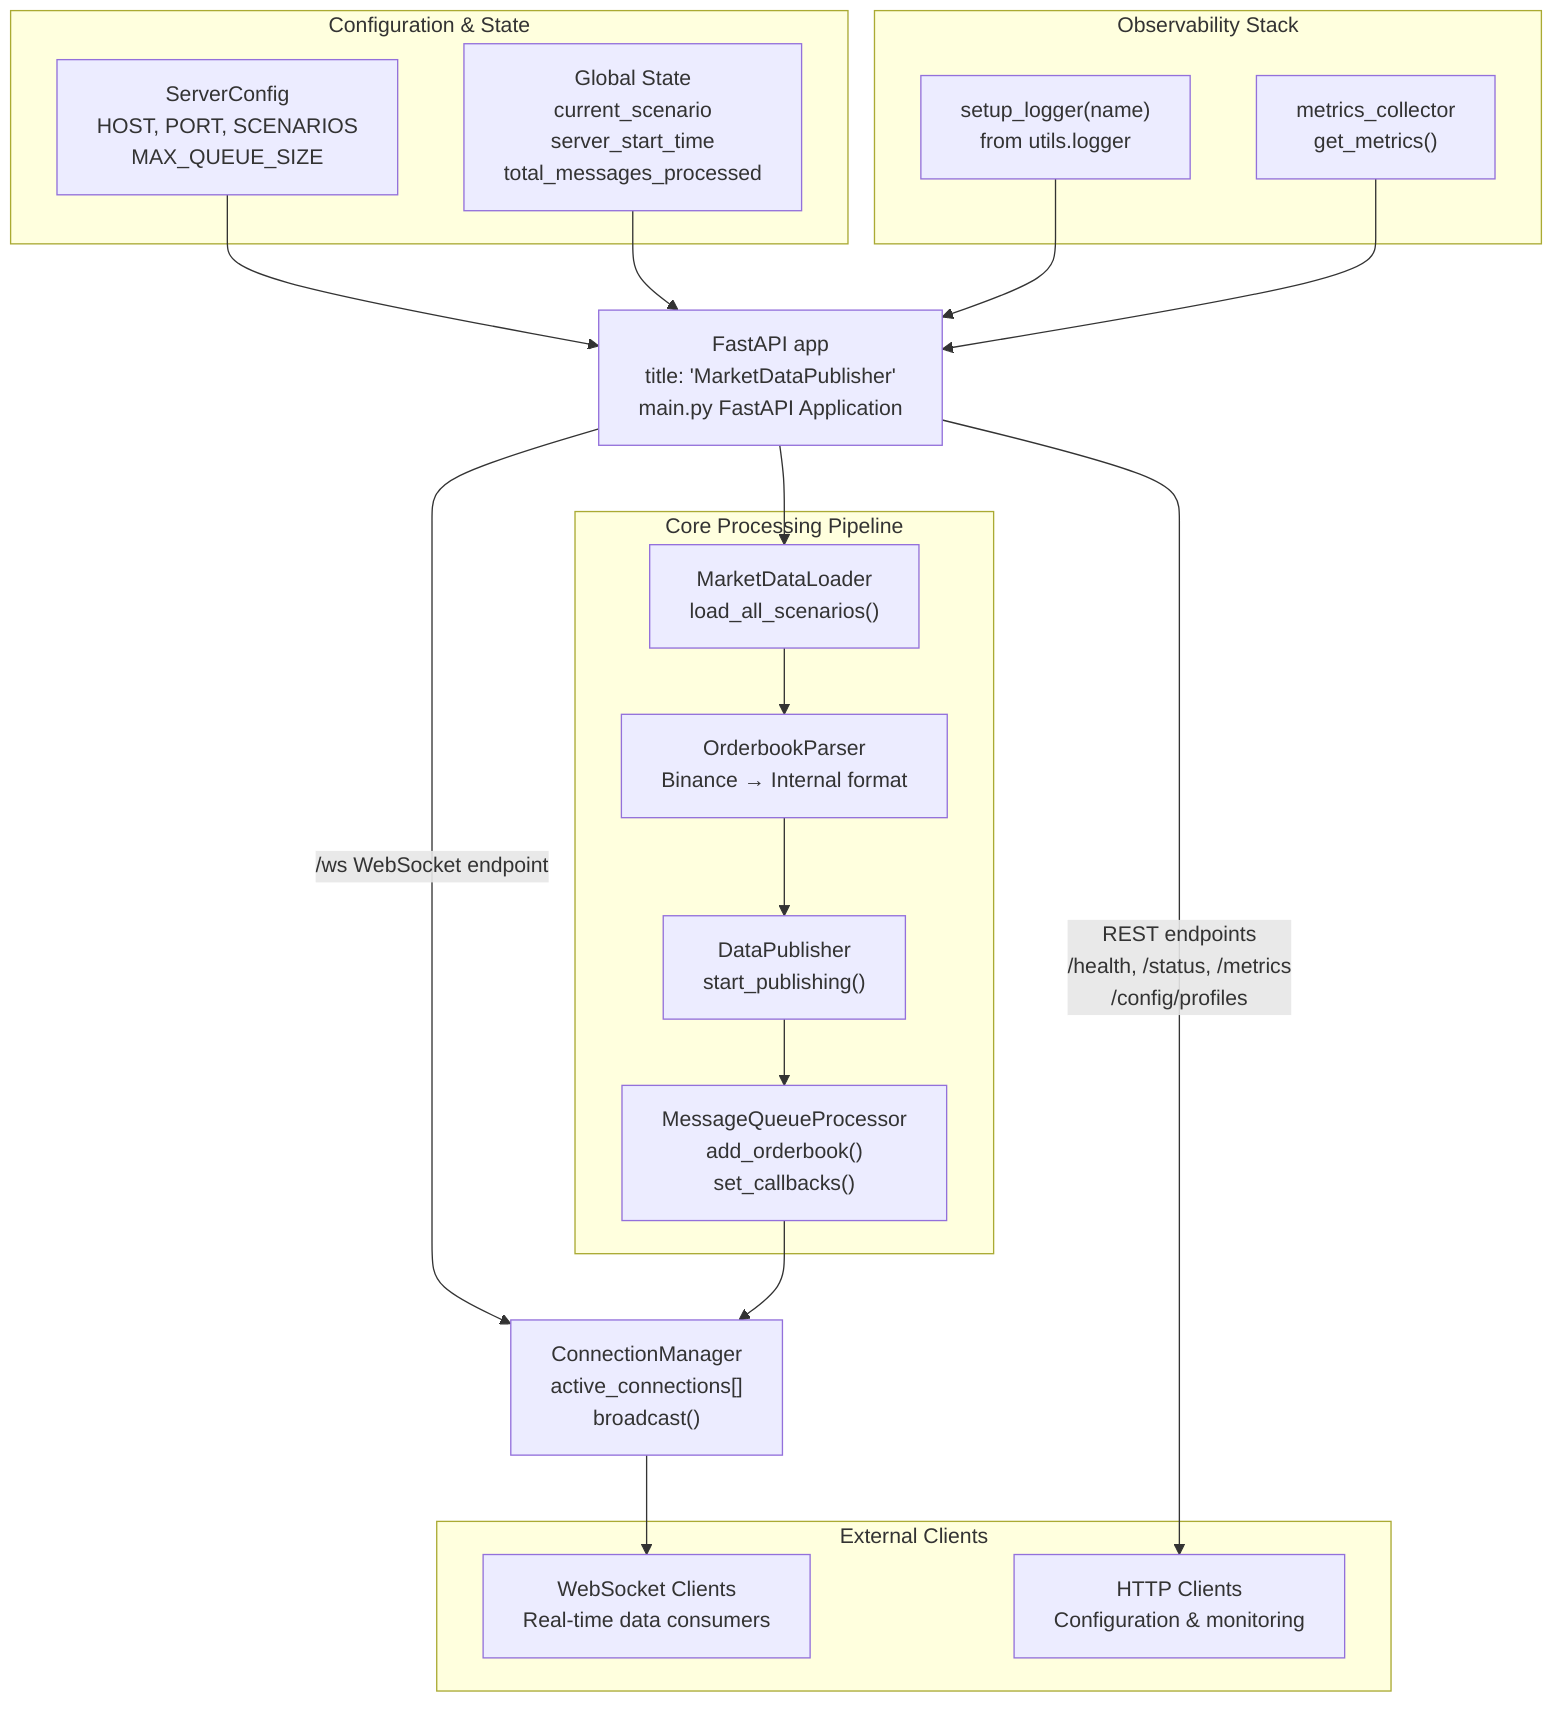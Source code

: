 graph TD
    %% Configuration & State
    subgraph Config ["Configuration & State"]
        SC["ServerConfig<br/>HOST, PORT, SCENARIOS<br/>MAX_QUEUE_SIZE"]
        GS["Global State<br/>current_scenario<br/>server_start_time<br/>total_messages_processed"]
    end

    %% Observability Stack
    subgraph ObsStack ["Observability Stack"]
        Logger["setup_logger(name)<br/>from utils.logger"]
        Metrics["metrics_collector<br/>get_metrics()"]
    end

    %% FastAPI Application
    FastAPI["FastAPI app<br/>title: 'MarketDataPublisher'<br/>main.py FastAPI Application"]

    %% Core Processing Pipeline
    subgraph CorePipeline ["Core Processing Pipeline"]
        MDL["MarketDataLoader<br/>load_all_scenarios()"]
        OBP["OrderbookParser<br/>Binance → Internal format"]
        DP["DataPublisher<br/>start_publishing()"]
        MQP["MessageQueueProcessor<br/>add_orderbook()<br/>set_callbacks()"]
    end

    %% WebSocket Connection Management
    CM["ConnectionManager<br/>active_connections[]<br/>broadcast()"]

    %% External Clients
    subgraph ExtClients ["External Clients"]
        WSClients["WebSocket Clients<br/>Real-time data consumers"]
        HTTPClients["HTTP Clients<br/>Configuration & monitoring"]
    end

    %% Connections and Flow
    SC --> FastAPI
    GS --> FastAPI
    Logger --> FastAPI
    Metrics --> FastAPI

    FastAPI --> MDL
    MDL --> OBP
    OBP --> DP
    DP --> MQP

    FastAPI --> |"REST endpoints<br/>/health, /status, /metrics<br/>/config/profiles"| HTTPClients
    FastAPI --> |"/ws WebSocket endpoint"| CM

    MQP --> CM
    CM --> WSClients